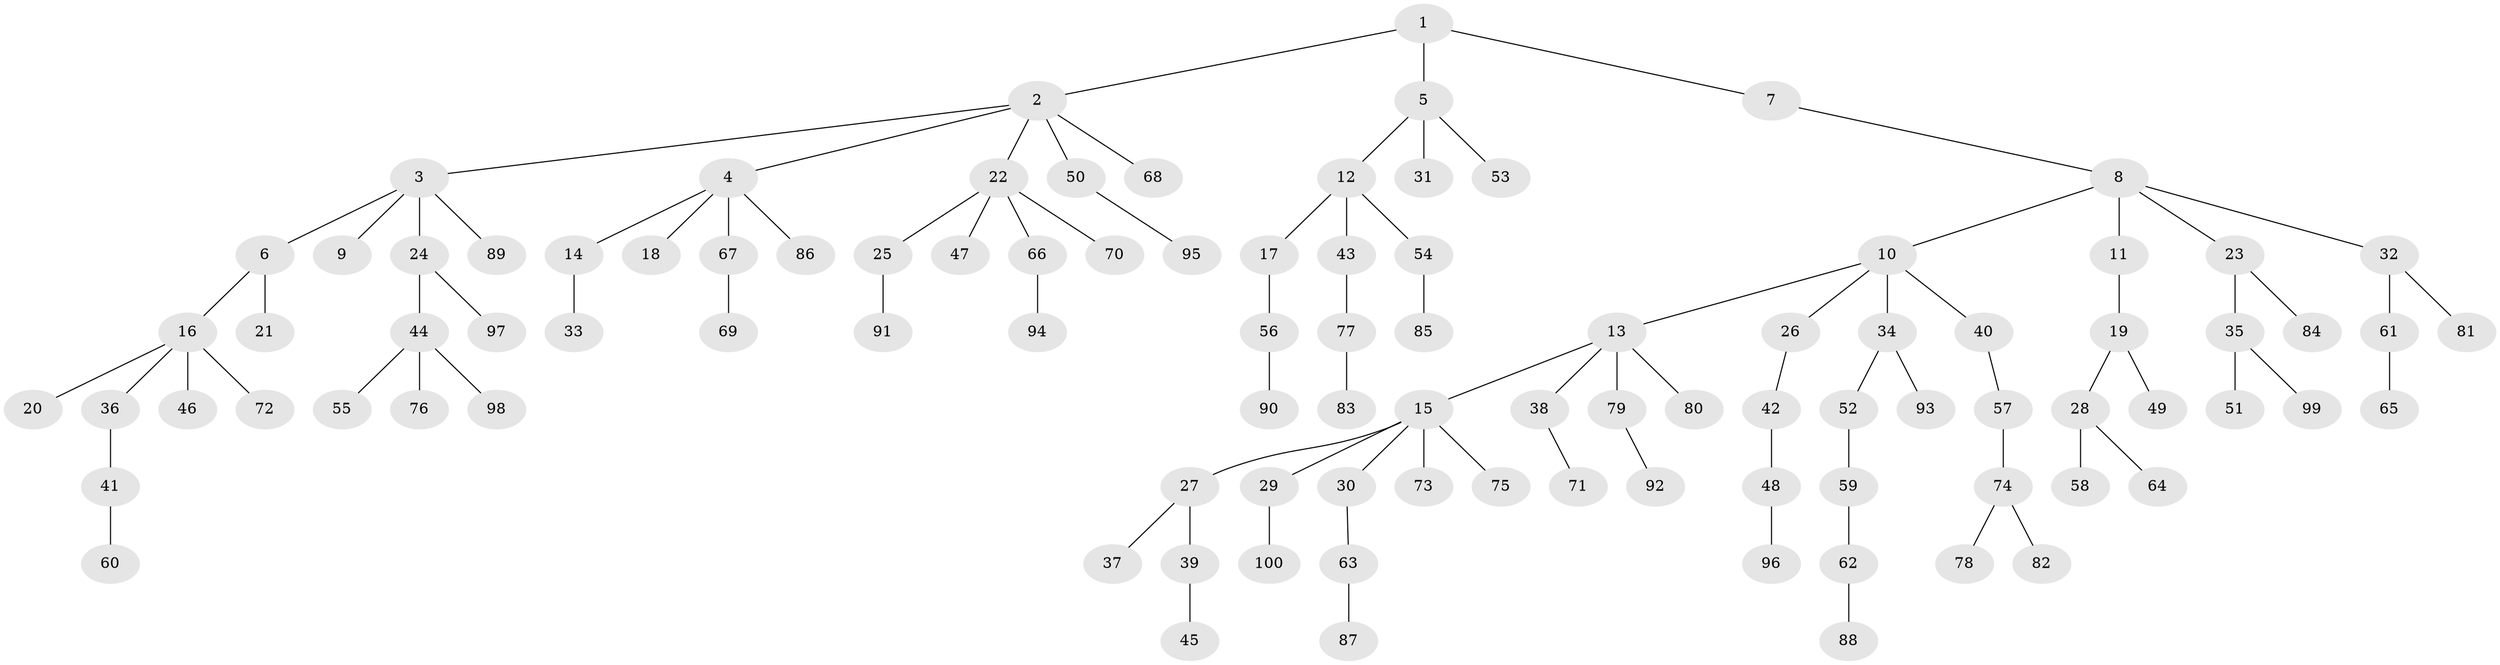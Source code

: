 // coarse degree distribution, {3: 0.175, 5: 0.05, 1: 0.525, 4: 0.075, 2: 0.175}
// Generated by graph-tools (version 1.1) at 2025/37/03/04/25 23:37:27]
// undirected, 100 vertices, 99 edges
graph export_dot {
  node [color=gray90,style=filled];
  1;
  2;
  3;
  4;
  5;
  6;
  7;
  8;
  9;
  10;
  11;
  12;
  13;
  14;
  15;
  16;
  17;
  18;
  19;
  20;
  21;
  22;
  23;
  24;
  25;
  26;
  27;
  28;
  29;
  30;
  31;
  32;
  33;
  34;
  35;
  36;
  37;
  38;
  39;
  40;
  41;
  42;
  43;
  44;
  45;
  46;
  47;
  48;
  49;
  50;
  51;
  52;
  53;
  54;
  55;
  56;
  57;
  58;
  59;
  60;
  61;
  62;
  63;
  64;
  65;
  66;
  67;
  68;
  69;
  70;
  71;
  72;
  73;
  74;
  75;
  76;
  77;
  78;
  79;
  80;
  81;
  82;
  83;
  84;
  85;
  86;
  87;
  88;
  89;
  90;
  91;
  92;
  93;
  94;
  95;
  96;
  97;
  98;
  99;
  100;
  1 -- 2;
  1 -- 5;
  1 -- 7;
  2 -- 3;
  2 -- 4;
  2 -- 22;
  2 -- 50;
  2 -- 68;
  3 -- 6;
  3 -- 9;
  3 -- 24;
  3 -- 89;
  4 -- 14;
  4 -- 18;
  4 -- 67;
  4 -- 86;
  5 -- 12;
  5 -- 31;
  5 -- 53;
  6 -- 16;
  6 -- 21;
  7 -- 8;
  8 -- 10;
  8 -- 11;
  8 -- 23;
  8 -- 32;
  10 -- 13;
  10 -- 26;
  10 -- 34;
  10 -- 40;
  11 -- 19;
  12 -- 17;
  12 -- 43;
  12 -- 54;
  13 -- 15;
  13 -- 38;
  13 -- 79;
  13 -- 80;
  14 -- 33;
  15 -- 27;
  15 -- 29;
  15 -- 30;
  15 -- 73;
  15 -- 75;
  16 -- 20;
  16 -- 36;
  16 -- 46;
  16 -- 72;
  17 -- 56;
  19 -- 28;
  19 -- 49;
  22 -- 25;
  22 -- 47;
  22 -- 66;
  22 -- 70;
  23 -- 35;
  23 -- 84;
  24 -- 44;
  24 -- 97;
  25 -- 91;
  26 -- 42;
  27 -- 37;
  27 -- 39;
  28 -- 58;
  28 -- 64;
  29 -- 100;
  30 -- 63;
  32 -- 61;
  32 -- 81;
  34 -- 52;
  34 -- 93;
  35 -- 51;
  35 -- 99;
  36 -- 41;
  38 -- 71;
  39 -- 45;
  40 -- 57;
  41 -- 60;
  42 -- 48;
  43 -- 77;
  44 -- 55;
  44 -- 76;
  44 -- 98;
  48 -- 96;
  50 -- 95;
  52 -- 59;
  54 -- 85;
  56 -- 90;
  57 -- 74;
  59 -- 62;
  61 -- 65;
  62 -- 88;
  63 -- 87;
  66 -- 94;
  67 -- 69;
  74 -- 78;
  74 -- 82;
  77 -- 83;
  79 -- 92;
}
